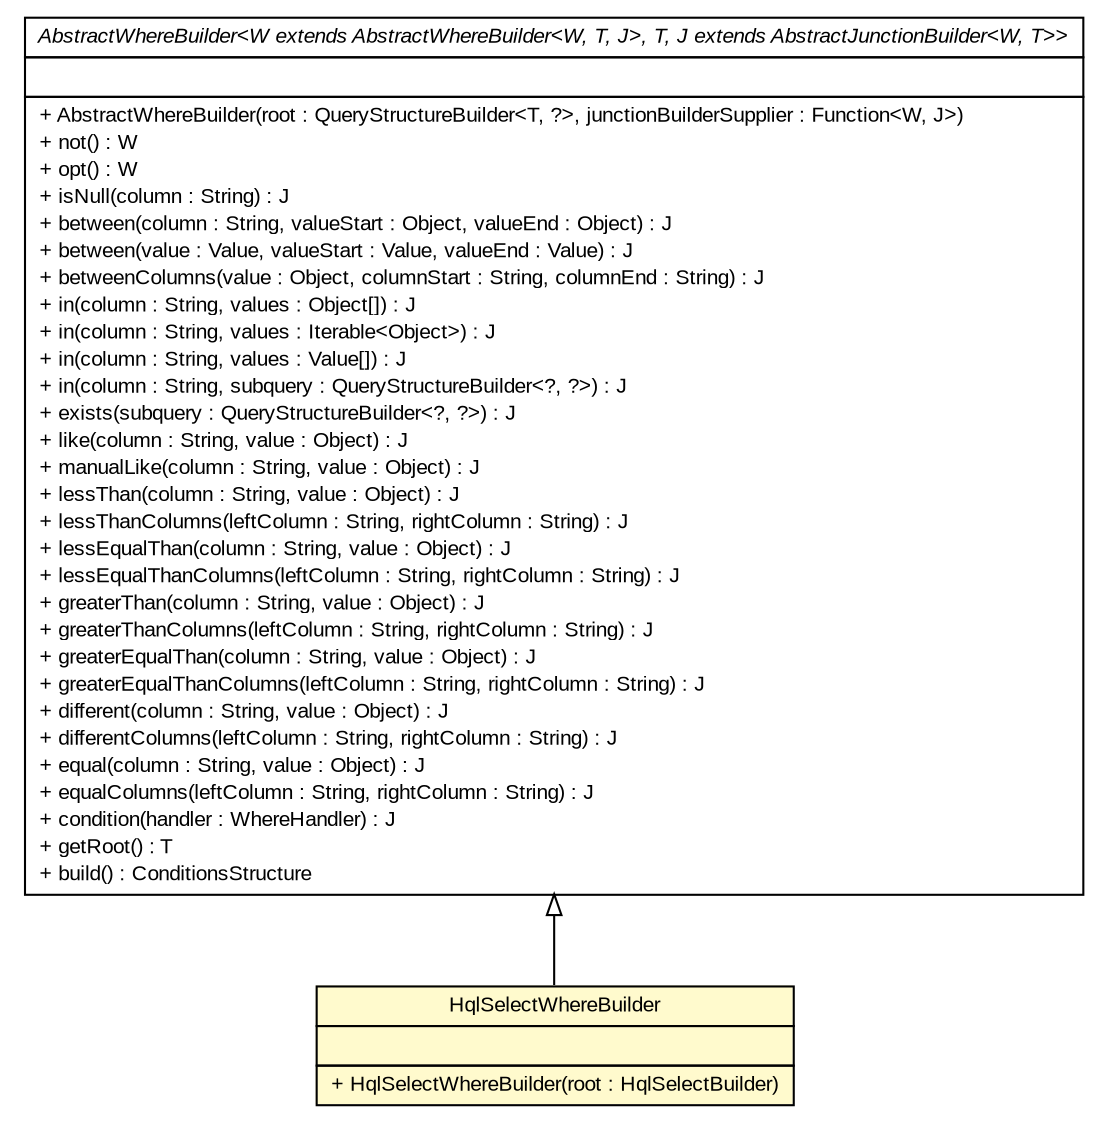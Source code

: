 #!/usr/local/bin/dot
#
# Class diagram 
# Generated by UMLGraph version R5_6 (http://www.umlgraph.org/)
#

digraph G {
	edge [fontname="arial",fontsize=10,labelfontname="arial",labelfontsize=10];
	node [fontname="arial",fontsize=10,shape=plaintext];
	nodesep=0.25;
	ranksep=0.5;
	// br.gov.to.sefaz.persistence.query.builder.hql.select.where.HqlSelectWhereBuilder
	c10939 [label=<<table title="br.gov.to.sefaz.persistence.query.builder.hql.select.where.HqlSelectWhereBuilder" border="0" cellborder="1" cellspacing="0" cellpadding="2" port="p" bgcolor="lemonChiffon" href="./HqlSelectWhereBuilder.html">
		<tr><td><table border="0" cellspacing="0" cellpadding="1">
<tr><td align="center" balign="center"> HqlSelectWhereBuilder </td></tr>
		</table></td></tr>
		<tr><td><table border="0" cellspacing="0" cellpadding="1">
<tr><td align="left" balign="left">  </td></tr>
		</table></td></tr>
		<tr><td><table border="0" cellspacing="0" cellpadding="1">
<tr><td align="left" balign="left"> + HqlSelectWhereBuilder(root : HqlSelectBuilder) </td></tr>
		</table></td></tr>
		</table>>, URL="./HqlSelectWhereBuilder.html", fontname="arial", fontcolor="black", fontsize=10.0];
	// br.gov.to.sefaz.persistence.query.builder.sql.where.AbstractWhereBuilder<W extends br.gov.to.sefaz.persistence.query.builder.sql.where.AbstractWhereBuilder<W, T, J>, T, J extends br.gov.to.sefaz.persistence.query.builder.sql.where.AbstractJunctionBuilder<W, T>>
	c10965 [label=<<table title="br.gov.to.sefaz.persistence.query.builder.sql.where.AbstractWhereBuilder" border="0" cellborder="1" cellspacing="0" cellpadding="2" port="p" href="../../../sql/where/AbstractWhereBuilder.html">
		<tr><td><table border="0" cellspacing="0" cellpadding="1">
<tr><td align="center" balign="center"><font face="arial italic"> AbstractWhereBuilder&lt;W extends AbstractWhereBuilder&lt;W, T, J&gt;, T, J extends AbstractJunctionBuilder&lt;W, T&gt;&gt; </font></td></tr>
		</table></td></tr>
		<tr><td><table border="0" cellspacing="0" cellpadding="1">
<tr><td align="left" balign="left">  </td></tr>
		</table></td></tr>
		<tr><td><table border="0" cellspacing="0" cellpadding="1">
<tr><td align="left" balign="left"> + AbstractWhereBuilder(root : QueryStructureBuilder&lt;T, ?&gt;, junctionBuilderSupplier : Function&lt;W, J&gt;) </td></tr>
<tr><td align="left" balign="left"> + not() : W </td></tr>
<tr><td align="left" balign="left"> + opt() : W </td></tr>
<tr><td align="left" balign="left"> + isNull(column : String) : J </td></tr>
<tr><td align="left" balign="left"> + between(column : String, valueStart : Object, valueEnd : Object) : J </td></tr>
<tr><td align="left" balign="left"> + between(value : Value, valueStart : Value, valueEnd : Value) : J </td></tr>
<tr><td align="left" balign="left"> + betweenColumns(value : Object, columnStart : String, columnEnd : String) : J </td></tr>
<tr><td align="left" balign="left"> + in(column : String, values : Object[]) : J </td></tr>
<tr><td align="left" balign="left"> + in(column : String, values : Iterable&lt;Object&gt;) : J </td></tr>
<tr><td align="left" balign="left"> + in(column : String, values : Value[]) : J </td></tr>
<tr><td align="left" balign="left"> + in(column : String, subquery : QueryStructureBuilder&lt;?, ?&gt;) : J </td></tr>
<tr><td align="left" balign="left"> + exists(subquery : QueryStructureBuilder&lt;?, ?&gt;) : J </td></tr>
<tr><td align="left" balign="left"> + like(column : String, value : Object) : J </td></tr>
<tr><td align="left" balign="left"> + manualLike(column : String, value : Object) : J </td></tr>
<tr><td align="left" balign="left"> + lessThan(column : String, value : Object) : J </td></tr>
<tr><td align="left" balign="left"> + lessThanColumns(leftColumn : String, rightColumn : String) : J </td></tr>
<tr><td align="left" balign="left"> + lessEqualThan(column : String, value : Object) : J </td></tr>
<tr><td align="left" balign="left"> + lessEqualThanColumns(leftColumn : String, rightColumn : String) : J </td></tr>
<tr><td align="left" balign="left"> + greaterThan(column : String, value : Object) : J </td></tr>
<tr><td align="left" balign="left"> + greaterThanColumns(leftColumn : String, rightColumn : String) : J </td></tr>
<tr><td align="left" balign="left"> + greaterEqualThan(column : String, value : Object) : J </td></tr>
<tr><td align="left" balign="left"> + greaterEqualThanColumns(leftColumn : String, rightColumn : String) : J </td></tr>
<tr><td align="left" balign="left"> + different(column : String, value : Object) : J </td></tr>
<tr><td align="left" balign="left"> + differentColumns(leftColumn : String, rightColumn : String) : J </td></tr>
<tr><td align="left" balign="left"> + equal(column : String, value : Object) : J </td></tr>
<tr><td align="left" balign="left"> + equalColumns(leftColumn : String, rightColumn : String) : J </td></tr>
<tr><td align="left" balign="left"> + condition(handler : WhereHandler) : J </td></tr>
<tr><td align="left" balign="left"> + getRoot() : T </td></tr>
<tr><td align="left" balign="left"> + build() : ConditionsStructure </td></tr>
		</table></td></tr>
		</table>>, URL="../../../sql/where/AbstractWhereBuilder.html", fontname="arial", fontcolor="black", fontsize=10.0];
	//br.gov.to.sefaz.persistence.query.builder.hql.select.where.HqlSelectWhereBuilder extends br.gov.to.sefaz.persistence.query.builder.sql.where.AbstractWhereBuilder<br.gov.to.sefaz.persistence.query.builder.hql.select.where.HqlSelectWhereBuilder, br.gov.to.sefaz.persistence.query.builder.hql.select.HqlSelectBuilder, br.gov.to.sefaz.persistence.query.builder.hql.select.where.HqlSelectJunctionBuilder>
	c10965:p -> c10939:p [dir=back,arrowtail=empty];
}


